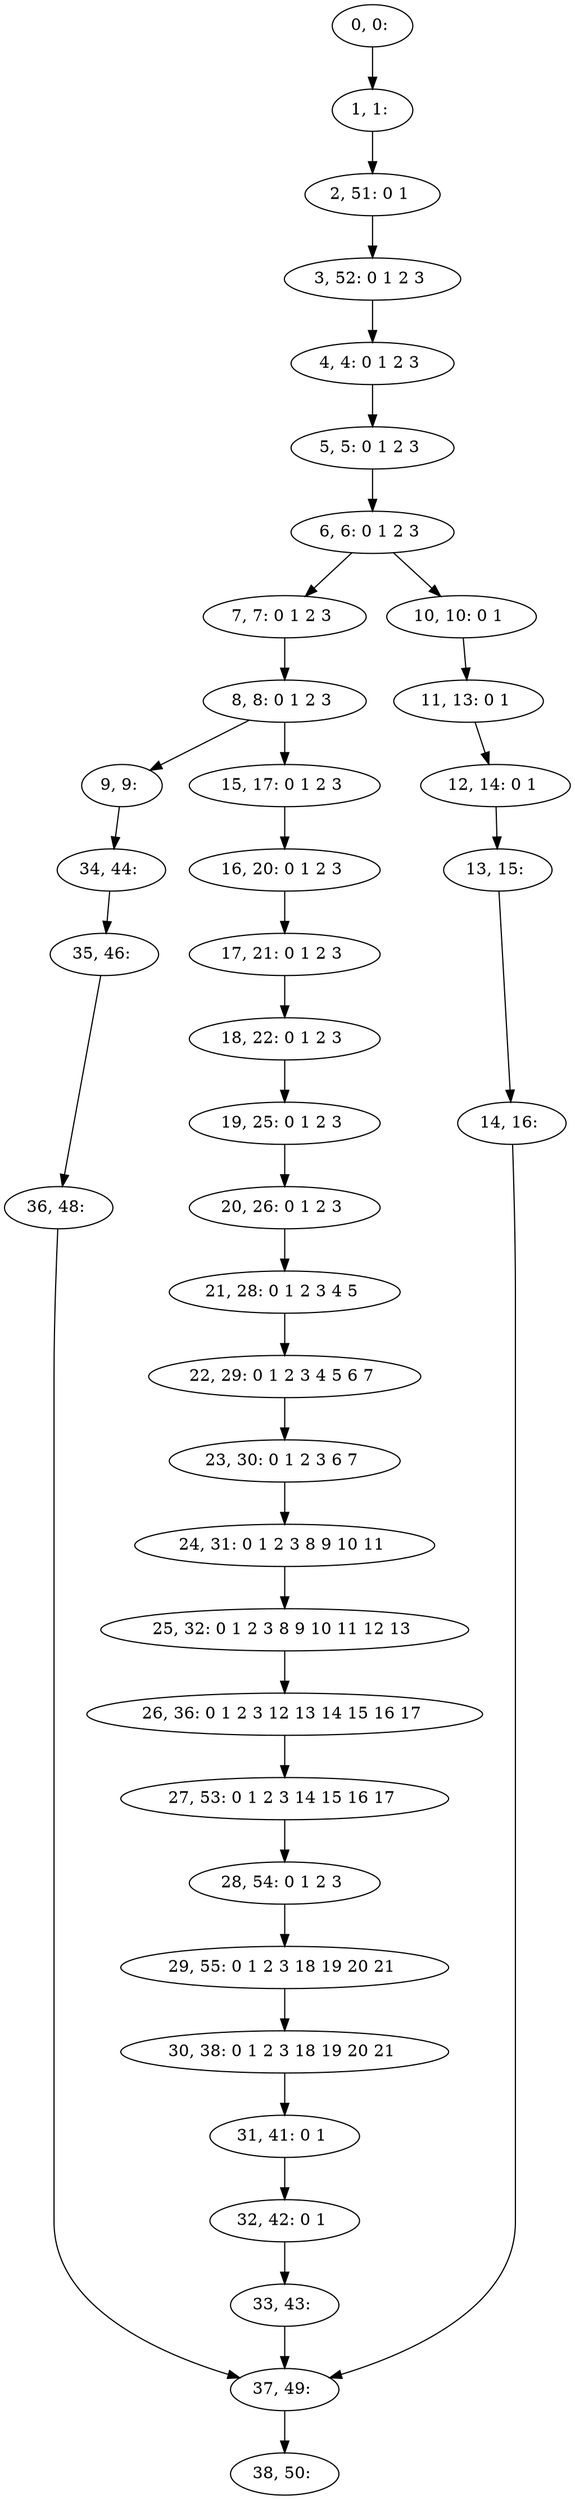 digraph G {
0[label="0, 0: "];
1[label="1, 1: "];
2[label="2, 51: 0 1 "];
3[label="3, 52: 0 1 2 3 "];
4[label="4, 4: 0 1 2 3 "];
5[label="5, 5: 0 1 2 3 "];
6[label="6, 6: 0 1 2 3 "];
7[label="7, 7: 0 1 2 3 "];
8[label="8, 8: 0 1 2 3 "];
9[label="9, 9: "];
10[label="10, 10: 0 1 "];
11[label="11, 13: 0 1 "];
12[label="12, 14: 0 1 "];
13[label="13, 15: "];
14[label="14, 16: "];
15[label="15, 17: 0 1 2 3 "];
16[label="16, 20: 0 1 2 3 "];
17[label="17, 21: 0 1 2 3 "];
18[label="18, 22: 0 1 2 3 "];
19[label="19, 25: 0 1 2 3 "];
20[label="20, 26: 0 1 2 3 "];
21[label="21, 28: 0 1 2 3 4 5 "];
22[label="22, 29: 0 1 2 3 4 5 6 7 "];
23[label="23, 30: 0 1 2 3 6 7 "];
24[label="24, 31: 0 1 2 3 8 9 10 11 "];
25[label="25, 32: 0 1 2 3 8 9 10 11 12 13 "];
26[label="26, 36: 0 1 2 3 12 13 14 15 16 17 "];
27[label="27, 53: 0 1 2 3 14 15 16 17 "];
28[label="28, 54: 0 1 2 3 "];
29[label="29, 55: 0 1 2 3 18 19 20 21 "];
30[label="30, 38: 0 1 2 3 18 19 20 21 "];
31[label="31, 41: 0 1 "];
32[label="32, 42: 0 1 "];
33[label="33, 43: "];
34[label="34, 44: "];
35[label="35, 46: "];
36[label="36, 48: "];
37[label="37, 49: "];
38[label="38, 50: "];
0->1 ;
1->2 ;
2->3 ;
3->4 ;
4->5 ;
5->6 ;
6->7 ;
6->10 ;
7->8 ;
8->9 ;
8->15 ;
9->34 ;
10->11 ;
11->12 ;
12->13 ;
13->14 ;
14->37 ;
15->16 ;
16->17 ;
17->18 ;
18->19 ;
19->20 ;
20->21 ;
21->22 ;
22->23 ;
23->24 ;
24->25 ;
25->26 ;
26->27 ;
27->28 ;
28->29 ;
29->30 ;
30->31 ;
31->32 ;
32->33 ;
33->37 ;
34->35 ;
35->36 ;
36->37 ;
37->38 ;
}
